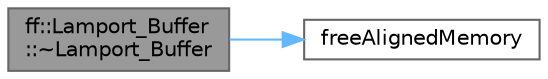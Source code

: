 digraph "ff::Lamport_Buffer::~Lamport_Buffer"
{
 // LATEX_PDF_SIZE
  bgcolor="transparent";
  edge [fontname=Helvetica,fontsize=10,labelfontname=Helvetica,labelfontsize=10];
  node [fontname=Helvetica,fontsize=10,shape=box,height=0.2,width=0.4];
  rankdir="LR";
  Node1 [id="Node000001",label="ff::Lamport_Buffer\l::~Lamport_Buffer",height=0.2,width=0.4,color="gray40", fillcolor="grey60", style="filled", fontcolor="black",tooltip=" "];
  Node1 -> Node2 [id="edge2_Node000001_Node000002",color="steelblue1",style="solid",tooltip=" "];
  Node2 [id="Node000002",label="freeAlignedMemory",height=0.2,width=0.4,color="grey40", fillcolor="white", style="filled",URL="$sysdep_8h.html#a8d0b69a707e38b6ee06c8039cce3a9ae",tooltip=" "];
}
